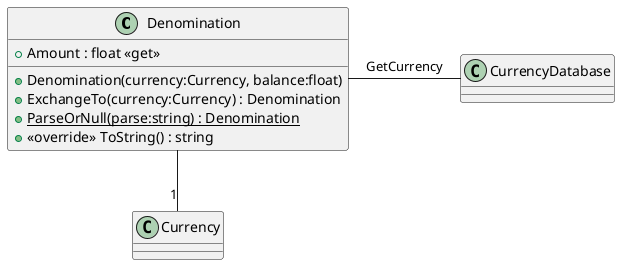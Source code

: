 @startuml
class Denomination {
'    + Currency : Currency <<get>>
    + Denomination(currency:Currency, balance:float)
    + Amount : float <<get>>
    + ExchangeTo(currency:Currency) : Denomination
    + {static} ParseOrNull(parse:string) : Denomination
    + <<override>> ToString() : string
}


Denomination -- "1" Currency
Denomination - CurrencyDatabase : GetCurrency
@enduml
